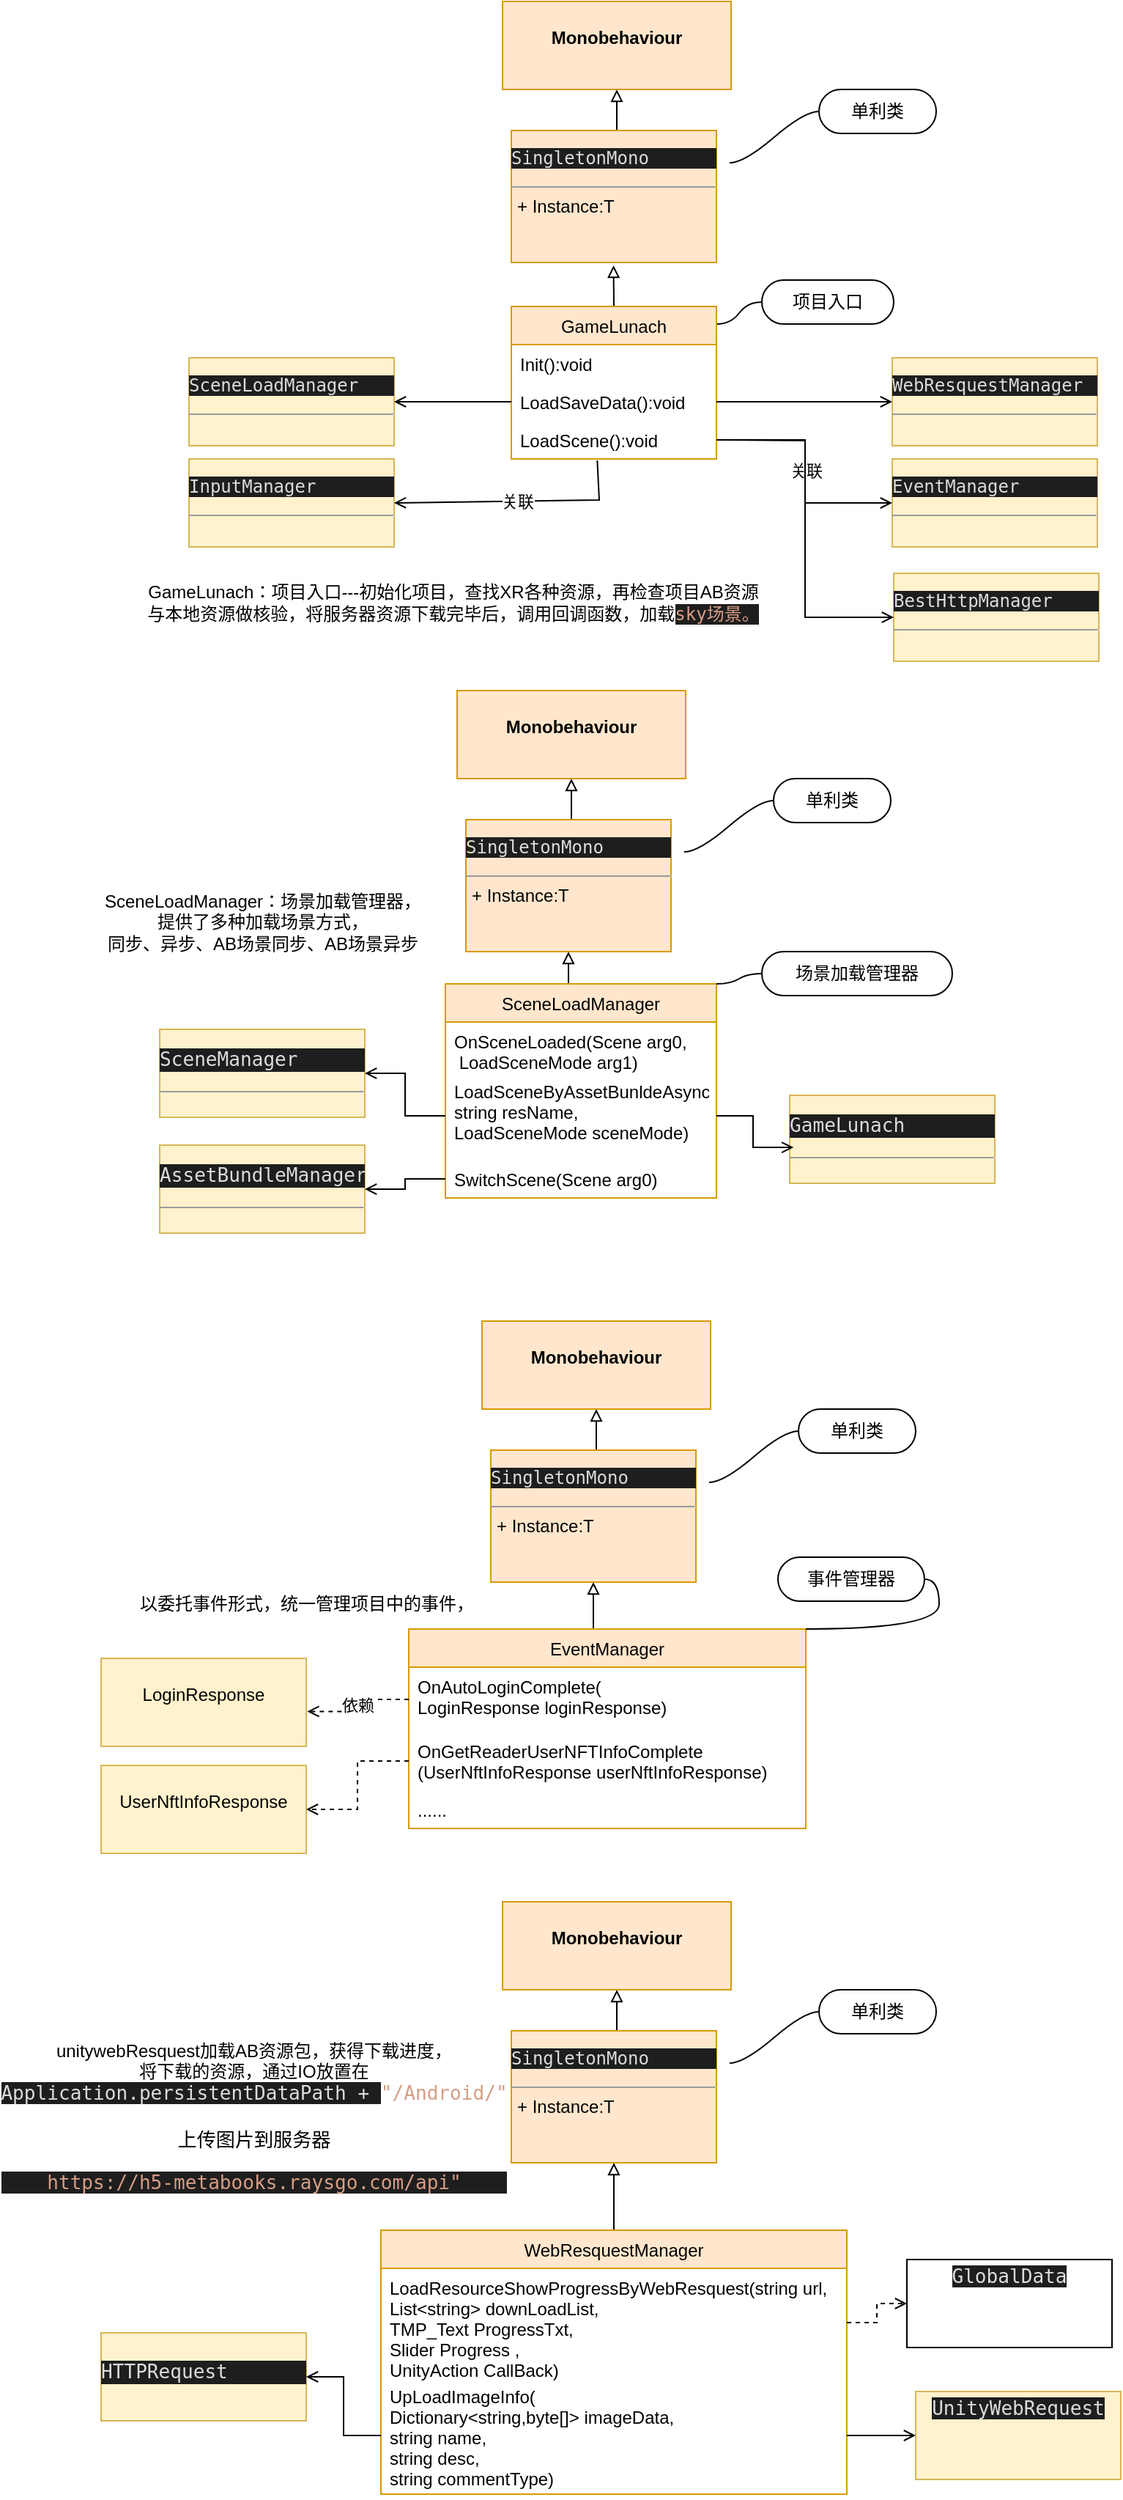 <mxfile version="20.3.1" type="github">
  <diagram id="prtHgNgQTEPvFCAcTncT" name="Page-1">
    <mxGraphModel dx="1043" dy="624" grid="1" gridSize="10" guides="1" tooltips="1" connect="1" arrows="1" fold="1" page="1" pageScale="1" pageWidth="827" pageHeight="1169" math="0" shadow="0">
      <root>
        <mxCell id="0" />
        <mxCell id="1" parent="0" />
        <mxCell id="cpttU_InVNBxRJqcF3ay-3" value="项目入口" style="whiteSpace=wrap;html=1;rounded=1;arcSize=50;align=center;verticalAlign=middle;strokeWidth=1;autosize=1;spacing=4;treeFolding=1;treeMoving=1;newEdgeStyle={&quot;edgeStyle&quot;:&quot;entityRelationEdgeStyle&quot;,&quot;startArrow&quot;:&quot;none&quot;,&quot;endArrow&quot;:&quot;none&quot;,&quot;segment&quot;:10,&quot;curved&quot;:1};" vertex="1" parent="1">
          <mxGeometry x="521" y="230" width="90" height="30" as="geometry" />
        </mxCell>
        <mxCell id="cpttU_InVNBxRJqcF3ay-4" value="" style="edgeStyle=entityRelationEdgeStyle;startArrow=none;endArrow=none;segment=10;curved=1;rounded=0;" edge="1" target="cpttU_InVNBxRJqcF3ay-3" parent="1">
          <mxGeometry relative="1" as="geometry">
            <mxPoint x="490" y="260" as="sourcePoint" />
          </mxGeometry>
        </mxCell>
        <mxCell id="cpttU_InVNBxRJqcF3ay-50" style="edgeStyle=orthogonalEdgeStyle;rounded=0;orthogonalLoop=1;jettySize=auto;html=1;exitX=0.5;exitY=0;exitDx=0;exitDy=0;endArrow=block;endFill=0;" edge="1" parent="1" source="cpttU_InVNBxRJqcF3ay-18">
          <mxGeometry relative="1" as="geometry">
            <mxPoint x="419.762" y="220" as="targetPoint" />
          </mxGeometry>
        </mxCell>
        <mxCell id="cpttU_InVNBxRJqcF3ay-18" value="GameLunach" style="swimlane;fontStyle=0;childLayout=stackLayout;horizontal=1;startSize=26;fillColor=#ffe6cc;horizontalStack=0;resizeParent=1;resizeParentMax=0;resizeLast=0;collapsible=1;marginBottom=0;strokeColor=#d79b00;" vertex="1" parent="1">
          <mxGeometry x="350" y="248" width="140" height="104" as="geometry" />
        </mxCell>
        <mxCell id="cpttU_InVNBxRJqcF3ay-19" value="Init():void" style="text;strokeColor=none;fillColor=none;align=left;verticalAlign=top;spacingLeft=4;spacingRight=4;overflow=hidden;rotatable=0;points=[[0,0.5],[1,0.5]];portConstraint=eastwest;" vertex="1" parent="cpttU_InVNBxRJqcF3ay-18">
          <mxGeometry y="26" width="140" height="26" as="geometry" />
        </mxCell>
        <mxCell id="cpttU_InVNBxRJqcF3ay-20" value="LoadSaveData():void" style="text;strokeColor=none;fillColor=none;align=left;verticalAlign=top;spacingLeft=4;spacingRight=4;overflow=hidden;rotatable=0;points=[[0,0.5],[1,0.5]];portConstraint=eastwest;" vertex="1" parent="cpttU_InVNBxRJqcF3ay-18">
          <mxGeometry y="52" width="140" height="26" as="geometry" />
        </mxCell>
        <mxCell id="cpttU_InVNBxRJqcF3ay-21" value="LoadScene():void" style="text;strokeColor=none;fillColor=none;align=left;verticalAlign=top;spacingLeft=4;spacingRight=4;overflow=hidden;rotatable=0;points=[[0,0.5],[1,0.5]];portConstraint=eastwest;" vertex="1" parent="cpttU_InVNBxRJqcF3ay-18">
          <mxGeometry y="78" width="140" height="26" as="geometry" />
        </mxCell>
        <mxCell id="cpttU_InVNBxRJqcF3ay-51" style="edgeStyle=orthogonalEdgeStyle;rounded=0;orthogonalLoop=1;jettySize=auto;html=1;exitX=0.5;exitY=0;exitDx=0;exitDy=0;entryX=0.5;entryY=1;entryDx=0;entryDy=0;endArrow=block;endFill=0;" edge="1" parent="1" source="cpttU_InVNBxRJqcF3ay-23" target="cpttU_InVNBxRJqcF3ay-29">
          <mxGeometry relative="1" as="geometry" />
        </mxCell>
        <mxCell id="cpttU_InVNBxRJqcF3ay-23" value="&lt;pre style=&quot;background-color:#1e1e1e;color:#dcdcdc;font-family:&#39;Consolas&#39;,monospace;font-size:9.0pt;&quot;&gt;SingletonMono&lt;/pre&gt;&lt;hr size=&quot;1&quot;&gt;&lt;p style=&quot;margin:0px;margin-left:4px;&quot;&gt;+ Instance:T&lt;/p&gt;" style="verticalAlign=top;align=left;overflow=fill;fontSize=12;fontFamily=Helvetica;html=1;fillColor=#ffe6cc;strokeColor=#d79b00;" vertex="1" parent="1">
          <mxGeometry x="350" y="128" width="140" height="90" as="geometry" />
        </mxCell>
        <mxCell id="cpttU_InVNBxRJqcF3ay-27" value="单利类" style="whiteSpace=wrap;html=1;rounded=1;arcSize=50;align=center;verticalAlign=middle;strokeWidth=1;autosize=1;spacing=4;treeFolding=1;treeMoving=1;newEdgeStyle={&quot;edgeStyle&quot;:&quot;entityRelationEdgeStyle&quot;,&quot;startArrow&quot;:&quot;none&quot;,&quot;endArrow&quot;:&quot;none&quot;,&quot;segment&quot;:10,&quot;curved&quot;:1};labelBackgroundColor=none;" vertex="1" parent="1">
          <mxGeometry x="560" y="100" width="80" height="30" as="geometry" />
        </mxCell>
        <mxCell id="cpttU_InVNBxRJqcF3ay-28" value="" style="edgeStyle=entityRelationEdgeStyle;startArrow=none;endArrow=none;segment=10;curved=1;rounded=0;" edge="1" target="cpttU_InVNBxRJqcF3ay-27" parent="1">
          <mxGeometry relative="1" as="geometry">
            <mxPoint x="499" y="150" as="sourcePoint" />
          </mxGeometry>
        </mxCell>
        <mxCell id="cpttU_InVNBxRJqcF3ay-29" value="&lt;p style=&quot;margin:0px;margin-top:4px;text-align:center;&quot;&gt;&lt;br&gt;&lt;b&gt;Monobehaviour&lt;/b&gt;&lt;/p&gt;" style="verticalAlign=top;align=left;overflow=fill;fontSize=12;fontFamily=Helvetica;html=1;labelBackgroundColor=none;fillColor=#ffe6cc;strokeColor=#d79b00;" vertex="1" parent="1">
          <mxGeometry x="344" y="40" width="156" height="60" as="geometry" />
        </mxCell>
        <mxCell id="cpttU_InVNBxRJqcF3ay-31" value="&lt;pre style=&quot;background-color:#1e1e1e;color:#dcdcdc;font-family:&#39;Consolas&#39;,monospace;font-size:9.0pt;&quot;&gt;SceneLoadManager&lt;/pre&gt;&lt;hr size=&quot;1&quot;&gt;&lt;div style=&quot;height:2px;&quot;&gt;&lt;/div&gt;" style="verticalAlign=top;align=left;overflow=fill;fontSize=12;fontFamily=Helvetica;html=1;labelBackgroundColor=none;fillColor=#fff2cc;strokeColor=#d6b656;" vertex="1" parent="1">
          <mxGeometry x="130" y="283" width="140" height="60" as="geometry" />
        </mxCell>
        <mxCell id="cpttU_InVNBxRJqcF3ay-33" value="&lt;pre style=&quot;background-color:#1e1e1e;color:#dcdcdc;font-family:&#39;Consolas&#39;,monospace;font-size:9.0pt;&quot;&gt;InputManager&lt;/pre&gt;&lt;hr size=&quot;1&quot;&gt;&lt;div style=&quot;height:2px;&quot;&gt;&lt;/div&gt;" style="verticalAlign=top;align=left;overflow=fill;fontSize=12;fontFamily=Helvetica;html=1;labelBackgroundColor=none;fillColor=#fff2cc;strokeColor=#d6b656;" vertex="1" parent="1">
          <mxGeometry x="130" y="352" width="140" height="60" as="geometry" />
        </mxCell>
        <mxCell id="cpttU_InVNBxRJqcF3ay-34" value="关联" style="endArrow=open;endFill=0;html=1;rounded=0;exitX=0.419;exitY=1.038;exitDx=0;exitDy=0;entryX=1;entryY=0.5;entryDx=0;entryDy=0;exitPerimeter=0;" edge="1" parent="1" source="cpttU_InVNBxRJqcF3ay-21" target="cpttU_InVNBxRJqcF3ay-33">
          <mxGeometry width="160" relative="1" as="geometry">
            <mxPoint x="450" y="360" as="sourcePoint" />
            <mxPoint x="414" y="350" as="targetPoint" />
            <Array as="points">
              <mxPoint x="410" y="380" />
            </Array>
          </mxGeometry>
        </mxCell>
        <mxCell id="cpttU_InVNBxRJqcF3ay-35" value="&lt;pre style=&quot;background-color:#1e1e1e;color:#dcdcdc;font-family:&#39;Consolas&#39;,monospace;font-size:9.0pt;&quot;&gt;WebResquestManager&lt;/pre&gt;&lt;hr size=&quot;1&quot;&gt;&lt;div style=&quot;height:2px;&quot;&gt;&lt;/div&gt;" style="verticalAlign=top;align=left;overflow=fill;fontSize=12;fontFamily=Helvetica;html=1;labelBackgroundColor=none;fillColor=#fff2cc;strokeColor=#d6b656;" vertex="1" parent="1">
          <mxGeometry x="610" y="283" width="140" height="60" as="geometry" />
        </mxCell>
        <mxCell id="cpttU_InVNBxRJqcF3ay-37" value="&lt;pre style=&quot;background-color:#1e1e1e;color:#dcdcdc;font-family:&#39;Consolas&#39;,monospace;font-size:9.0pt;&quot;&gt;EventManager&lt;/pre&gt;&lt;hr size=&quot;1&quot;&gt;&lt;div style=&quot;height:2px;&quot;&gt;&lt;/div&gt;" style="verticalAlign=top;align=left;overflow=fill;fontSize=12;fontFamily=Helvetica;html=1;labelBackgroundColor=none;fillColor=#fff2cc;strokeColor=#d6b656;" vertex="1" parent="1">
          <mxGeometry x="610" y="352" width="140" height="60" as="geometry" />
        </mxCell>
        <mxCell id="cpttU_InVNBxRJqcF3ay-38" value="关联" style="edgeStyle=orthogonalEdgeStyle;rounded=0;orthogonalLoop=1;jettySize=auto;html=1;entryX=0;entryY=0.5;entryDx=0;entryDy=0;endArrow=open;endFill=0;" edge="1" parent="1" target="cpttU_InVNBxRJqcF3ay-37">
          <mxGeometry relative="1" as="geometry">
            <mxPoint x="490" y="339" as="sourcePoint" />
          </mxGeometry>
        </mxCell>
        <mxCell id="cpttU_InVNBxRJqcF3ay-57" style="edgeStyle=orthogonalEdgeStyle;rounded=0;orthogonalLoop=1;jettySize=auto;html=1;exitX=0.5;exitY=0;exitDx=0;exitDy=0;entryX=0.5;entryY=1;entryDx=0;entryDy=0;endArrow=block;endFill=0;" edge="1" parent="1" source="cpttU_InVNBxRJqcF3ay-40" target="cpttU_InVNBxRJqcF3ay-53">
          <mxGeometry relative="1" as="geometry" />
        </mxCell>
        <mxCell id="cpttU_InVNBxRJqcF3ay-40" value="SceneLoadManager" style="swimlane;fontStyle=0;childLayout=stackLayout;horizontal=1;startSize=26;fillColor=#ffe6cc;horizontalStack=0;resizeParent=1;resizeParentMax=0;resizeLast=0;collapsible=1;marginBottom=0;labelBackgroundColor=none;strokeColor=#d79b00;" vertex="1" parent="1">
          <mxGeometry x="305" y="710" width="185" height="146" as="geometry" />
        </mxCell>
        <mxCell id="cpttU_InVNBxRJqcF3ay-42" value="OnSceneLoaded(Scene arg0,&#xa; LoadSceneMode arg1)" style="text;strokeColor=none;fillColor=none;align=left;verticalAlign=top;spacingLeft=4;spacingRight=4;overflow=hidden;rotatable=0;points=[[0,0.5],[1,0.5]];portConstraint=eastwest;labelBackgroundColor=none;" vertex="1" parent="cpttU_InVNBxRJqcF3ay-40">
          <mxGeometry y="26" width="185" height="34" as="geometry" />
        </mxCell>
        <mxCell id="cpttU_InVNBxRJqcF3ay-41" value="LoadSceneByAssetBunldeAsync(string abName,&#xa; string resName,&#xa;LoadSceneMode sceneMode)" style="text;strokeColor=none;fillColor=none;align=left;verticalAlign=top;spacingLeft=4;spacingRight=4;overflow=hidden;rotatable=0;points=[[0,0.5],[1,0.5]];portConstraint=eastwest;labelBackgroundColor=none;" vertex="1" parent="cpttU_InVNBxRJqcF3ay-40">
          <mxGeometry y="60" width="185" height="60" as="geometry" />
        </mxCell>
        <mxCell id="cpttU_InVNBxRJqcF3ay-43" value="SwitchScene(Scene arg0)" style="text;strokeColor=none;fillColor=none;align=left;verticalAlign=top;spacingLeft=4;spacingRight=4;overflow=hidden;rotatable=0;points=[[0,0.5],[1,0.5]];portConstraint=eastwest;labelBackgroundColor=none;" vertex="1" parent="cpttU_InVNBxRJqcF3ay-40">
          <mxGeometry y="120" width="185" height="26" as="geometry" />
        </mxCell>
        <mxCell id="cpttU_InVNBxRJqcF3ay-44" value="&lt;pre style=&quot;background-color:#1e1e1e;color:#dcdcdc;font-family:&#39;Consolas&#39;,monospace;font-size:9.0pt;&quot;&gt;BestHttpManager&lt;/pre&gt;&lt;hr size=&quot;1&quot;&gt;&lt;div style=&quot;height:2px;&quot;&gt;&lt;/div&gt;" style="verticalAlign=top;align=left;overflow=fill;fontSize=12;fontFamily=Helvetica;html=1;labelBackgroundColor=none;fillColor=#fff2cc;strokeColor=#d6b656;" vertex="1" parent="1">
          <mxGeometry x="611" y="430" width="140" height="60" as="geometry" />
        </mxCell>
        <mxCell id="cpttU_InVNBxRJqcF3ay-45" style="edgeStyle=orthogonalEdgeStyle;rounded=0;orthogonalLoop=1;jettySize=auto;html=1;exitX=1;exitY=0.5;exitDx=0;exitDy=0;entryX=0;entryY=0.5;entryDx=0;entryDy=0;endArrow=open;endFill=0;" edge="1" parent="1" source="cpttU_InVNBxRJqcF3ay-21" target="cpttU_InVNBxRJqcF3ay-44">
          <mxGeometry relative="1" as="geometry" />
        </mxCell>
        <mxCell id="cpttU_InVNBxRJqcF3ay-46" value="GameLunach：项目入口---初始化项目，查找XR各种资源，再检查项目AB资源&lt;br&gt;与本地资源做核验，将服务器资源下载完毕后，调用回调函数，加载&lt;span style=&quot;color: rgb(214, 157, 133); background-color: rgb(30, 30, 30); font-family: Consolas, monospace; font-size: 9pt;&quot;&gt;sky场景。&lt;/span&gt;" style="text;html=1;align=center;verticalAlign=middle;resizable=0;points=[];autosize=1;strokeColor=none;fillColor=none;" vertex="1" parent="1">
          <mxGeometry x="90" y="430" width="440" height="40" as="geometry" />
        </mxCell>
        <mxCell id="cpttU_InVNBxRJqcF3ay-47" value="场景加载管理器" style="whiteSpace=wrap;html=1;rounded=1;arcSize=50;align=center;verticalAlign=middle;strokeWidth=1;autosize=1;spacing=4;treeFolding=1;treeMoving=1;newEdgeStyle={&quot;edgeStyle&quot;:&quot;entityRelationEdgeStyle&quot;,&quot;startArrow&quot;:&quot;none&quot;,&quot;endArrow&quot;:&quot;none&quot;,&quot;segment&quot;:10,&quot;curved&quot;:1};labelBackgroundColor=none;" vertex="1" parent="1">
          <mxGeometry x="521" y="688" width="130" height="30" as="geometry" />
        </mxCell>
        <mxCell id="cpttU_InVNBxRJqcF3ay-48" value="" style="edgeStyle=entityRelationEdgeStyle;startArrow=none;endArrow=none;segment=10;curved=1;rounded=0;exitX=1;exitY=0;exitDx=0;exitDy=0;" edge="1" target="cpttU_InVNBxRJqcF3ay-47" parent="1" source="cpttU_InVNBxRJqcF3ay-40">
          <mxGeometry relative="1" as="geometry">
            <mxPoint x="475" y="730" as="sourcePoint" />
          </mxGeometry>
        </mxCell>
        <mxCell id="cpttU_InVNBxRJqcF3ay-52" style="edgeStyle=orthogonalEdgeStyle;rounded=0;orthogonalLoop=1;jettySize=auto;html=1;exitX=0.5;exitY=0;exitDx=0;exitDy=0;entryX=0.5;entryY=1;entryDx=0;entryDy=0;endArrow=block;endFill=0;" edge="1" parent="1" source="cpttU_InVNBxRJqcF3ay-53" target="cpttU_InVNBxRJqcF3ay-56">
          <mxGeometry relative="1" as="geometry" />
        </mxCell>
        <mxCell id="cpttU_InVNBxRJqcF3ay-53" value="&lt;pre style=&quot;background-color:#1e1e1e;color:#dcdcdc;font-family:&#39;Consolas&#39;,monospace;font-size:9.0pt;&quot;&gt;SingletonMono&lt;/pre&gt;&lt;hr size=&quot;1&quot;&gt;&lt;p style=&quot;margin:0px;margin-left:4px;&quot;&gt;+ Instance:T&lt;/p&gt;" style="verticalAlign=top;align=left;overflow=fill;fontSize=12;fontFamily=Helvetica;html=1;fillColor=#ffe6cc;strokeColor=#d79b00;" vertex="1" parent="1">
          <mxGeometry x="319" y="598" width="140" height="90" as="geometry" />
        </mxCell>
        <mxCell id="cpttU_InVNBxRJqcF3ay-54" value="单利类" style="whiteSpace=wrap;html=1;rounded=1;arcSize=50;align=center;verticalAlign=middle;strokeWidth=1;autosize=1;spacing=4;treeFolding=1;treeMoving=1;newEdgeStyle={&quot;edgeStyle&quot;:&quot;entityRelationEdgeStyle&quot;,&quot;startArrow&quot;:&quot;none&quot;,&quot;endArrow&quot;:&quot;none&quot;,&quot;segment&quot;:10,&quot;curved&quot;:1};labelBackgroundColor=none;" vertex="1" parent="1">
          <mxGeometry x="529" y="570" width="80" height="30" as="geometry" />
        </mxCell>
        <mxCell id="cpttU_InVNBxRJqcF3ay-55" value="" style="edgeStyle=entityRelationEdgeStyle;startArrow=none;endArrow=none;segment=10;curved=1;rounded=0;" edge="1" parent="1" target="cpttU_InVNBxRJqcF3ay-54">
          <mxGeometry relative="1" as="geometry">
            <mxPoint x="468" y="620" as="sourcePoint" />
          </mxGeometry>
        </mxCell>
        <mxCell id="cpttU_InVNBxRJqcF3ay-56" value="&lt;p style=&quot;margin:0px;margin-top:4px;text-align:center;&quot;&gt;&lt;br&gt;&lt;b&gt;Monobehaviour&lt;/b&gt;&lt;/p&gt;" style="verticalAlign=top;align=left;overflow=fill;fontSize=12;fontFamily=Helvetica;html=1;labelBackgroundColor=none;fillColor=#ffe6cc;strokeColor=#d79b00;" vertex="1" parent="1">
          <mxGeometry x="313" y="510" width="156" height="60" as="geometry" />
        </mxCell>
        <mxCell id="cpttU_InVNBxRJqcF3ay-58" value="&lt;pre style=&quot;background-color:#1e1e1e;color:#dcdcdc;font-family:&#39;Consolas&#39;,monospace;font-size:9.8pt;&quot;&gt;SceneManager&lt;/pre&gt;&lt;hr size=&quot;1&quot;&gt;&lt;div style=&quot;height:2px;&quot;&gt;&lt;/div&gt;" style="verticalAlign=top;align=left;overflow=fill;fontSize=12;fontFamily=Helvetica;html=1;labelBackgroundColor=none;fillColor=#fff2cc;strokeColor=#d6b656;" vertex="1" parent="1">
          <mxGeometry x="110" y="741" width="140" height="60" as="geometry" />
        </mxCell>
        <mxCell id="cpttU_InVNBxRJqcF3ay-59" style="edgeStyle=orthogonalEdgeStyle;rounded=0;orthogonalLoop=1;jettySize=auto;html=1;exitX=0;exitY=0.5;exitDx=0;exitDy=0;entryX=1;entryY=0.5;entryDx=0;entryDy=0;endArrow=open;endFill=0;" edge="1" parent="1" source="cpttU_InVNBxRJqcF3ay-41" target="cpttU_InVNBxRJqcF3ay-58">
          <mxGeometry relative="1" as="geometry" />
        </mxCell>
        <mxCell id="cpttU_InVNBxRJqcF3ay-60" value="&lt;pre style=&quot;background-color:#1e1e1e;color:#dcdcdc;font-family:&#39;Consolas&#39;,monospace;font-size:9.8pt;&quot;&gt;AssetBundleManager&lt;/pre&gt;&lt;hr size=&quot;1&quot;&gt;&lt;div style=&quot;height:2px;&quot;&gt;&lt;/div&gt;" style="verticalAlign=top;align=left;overflow=fill;fontSize=12;fontFamily=Helvetica;html=1;labelBackgroundColor=none;fillColor=#fff2cc;strokeColor=#d6b656;" vertex="1" parent="1">
          <mxGeometry x="110" y="820" width="140" height="60" as="geometry" />
        </mxCell>
        <mxCell id="cpttU_InVNBxRJqcF3ay-61" style="edgeStyle=orthogonalEdgeStyle;rounded=0;orthogonalLoop=1;jettySize=auto;html=1;exitX=0;exitY=0.5;exitDx=0;exitDy=0;entryX=1;entryY=0.5;entryDx=0;entryDy=0;endArrow=open;endFill=0;" edge="1" parent="1" source="cpttU_InVNBxRJqcF3ay-43" target="cpttU_InVNBxRJqcF3ay-60">
          <mxGeometry relative="1" as="geometry" />
        </mxCell>
        <mxCell id="cpttU_InVNBxRJqcF3ay-62" value="&lt;pre style=&quot;background-color:#1e1e1e;color:#dcdcdc;font-family:&#39;Consolas&#39;,monospace;font-size:9.8pt;&quot;&gt;GameLunach&lt;/pre&gt;&lt;hr size=&quot;1&quot;&gt;&lt;div style=&quot;height:2px;&quot;&gt;&lt;/div&gt;" style="verticalAlign=top;align=left;overflow=fill;fontSize=12;fontFamily=Helvetica;html=1;labelBackgroundColor=none;fillColor=#fff2cc;strokeColor=#d6b656;" vertex="1" parent="1">
          <mxGeometry x="540" y="786" width="140" height="60" as="geometry" />
        </mxCell>
        <mxCell id="cpttU_InVNBxRJqcF3ay-63" style="edgeStyle=orthogonalEdgeStyle;rounded=0;orthogonalLoop=1;jettySize=auto;html=1;exitX=1;exitY=0.5;exitDx=0;exitDy=0;entryX=0.019;entryY=0.592;entryDx=0;entryDy=0;entryPerimeter=0;endArrow=open;endFill=0;" edge="1" parent="1" source="cpttU_InVNBxRJqcF3ay-41" target="cpttU_InVNBxRJqcF3ay-62">
          <mxGeometry relative="1" as="geometry" />
        </mxCell>
        <mxCell id="cpttU_InVNBxRJqcF3ay-64" value="SceneLoadManager：场景加载管理器，&lt;br&gt;提供了多种加载场景方式，&lt;br&gt;同步、异步、AB场景同步、AB场景异步" style="text;html=1;align=center;verticalAlign=middle;resizable=0;points=[];autosize=1;strokeColor=none;fillColor=none;" vertex="1" parent="1">
          <mxGeometry x="60" y="638" width="240" height="60" as="geometry" />
        </mxCell>
        <mxCell id="cpttU_InVNBxRJqcF3ay-79" style="edgeStyle=orthogonalEdgeStyle;rounded=0;orthogonalLoop=1;jettySize=auto;html=1;exitX=0.5;exitY=0;exitDx=0;exitDy=0;entryX=0.5;entryY=1;entryDx=0;entryDy=0;endArrow=block;endFill=0;" edge="1" parent="1" source="cpttU_InVNBxRJqcF3ay-70" target="cpttU_InVNBxRJqcF3ay-75">
          <mxGeometry relative="1" as="geometry" />
        </mxCell>
        <mxCell id="cpttU_InVNBxRJqcF3ay-70" value="EventManager" style="swimlane;fontStyle=0;childLayout=stackLayout;horizontal=1;startSize=26;fillColor=#ffe6cc;horizontalStack=0;resizeParent=1;resizeParentMax=0;resizeLast=0;collapsible=1;marginBottom=0;labelBackgroundColor=none;strokeColor=#d79b00;" vertex="1" parent="1">
          <mxGeometry x="280" y="1150" width="271" height="136" as="geometry" />
        </mxCell>
        <mxCell id="cpttU_InVNBxRJqcF3ay-71" value="OnAutoLoginComplete(&#xa;LoginResponse loginResponse)" style="text;strokeColor=none;fillColor=none;align=left;verticalAlign=top;spacingLeft=4;spacingRight=4;overflow=hidden;rotatable=0;points=[[0,0.5],[1,0.5]];portConstraint=eastwest;labelBackgroundColor=none;" vertex="1" parent="cpttU_InVNBxRJqcF3ay-70">
          <mxGeometry y="26" width="271" height="44" as="geometry" />
        </mxCell>
        <mxCell id="cpttU_InVNBxRJqcF3ay-72" value="OnGetReaderUserNFTInfoComplete&#xa;(UserNftInfoResponse userNftInfoResponse)" style="text;strokeColor=none;fillColor=none;align=left;verticalAlign=top;spacingLeft=4;spacingRight=4;overflow=hidden;rotatable=0;points=[[0,0.5],[1,0.5]];portConstraint=eastwest;labelBackgroundColor=none;" vertex="1" parent="cpttU_InVNBxRJqcF3ay-70">
          <mxGeometry y="70" width="271" height="40" as="geometry" />
        </mxCell>
        <mxCell id="cpttU_InVNBxRJqcF3ay-73" value="......" style="text;strokeColor=none;fillColor=none;align=left;verticalAlign=top;spacingLeft=4;spacingRight=4;overflow=hidden;rotatable=0;points=[[0,0.5],[1,0.5]];portConstraint=eastwest;labelBackgroundColor=none;" vertex="1" parent="cpttU_InVNBxRJqcF3ay-70">
          <mxGeometry y="110" width="271" height="26" as="geometry" />
        </mxCell>
        <mxCell id="cpttU_InVNBxRJqcF3ay-74" style="edgeStyle=orthogonalEdgeStyle;rounded=0;orthogonalLoop=1;jettySize=auto;html=1;exitX=0.5;exitY=0;exitDx=0;exitDy=0;entryX=0.5;entryY=1;entryDx=0;entryDy=0;endArrow=block;endFill=0;" edge="1" parent="1" source="cpttU_InVNBxRJqcF3ay-75" target="cpttU_InVNBxRJqcF3ay-78">
          <mxGeometry relative="1" as="geometry" />
        </mxCell>
        <mxCell id="cpttU_InVNBxRJqcF3ay-75" value="&lt;pre style=&quot;background-color:#1e1e1e;color:#dcdcdc;font-family:&#39;Consolas&#39;,monospace;font-size:9.0pt;&quot;&gt;SingletonMono&lt;/pre&gt;&lt;hr size=&quot;1&quot;&gt;&lt;p style=&quot;margin:0px;margin-left:4px;&quot;&gt;+ Instance:T&lt;/p&gt;" style="verticalAlign=top;align=left;overflow=fill;fontSize=12;fontFamily=Helvetica;html=1;fillColor=#ffe6cc;strokeColor=#d79b00;" vertex="1" parent="1">
          <mxGeometry x="336" y="1028" width="140" height="90" as="geometry" />
        </mxCell>
        <mxCell id="cpttU_InVNBxRJqcF3ay-76" value="单利类" style="whiteSpace=wrap;html=1;rounded=1;arcSize=50;align=center;verticalAlign=middle;strokeWidth=1;autosize=1;spacing=4;treeFolding=1;treeMoving=1;newEdgeStyle={&quot;edgeStyle&quot;:&quot;entityRelationEdgeStyle&quot;,&quot;startArrow&quot;:&quot;none&quot;,&quot;endArrow&quot;:&quot;none&quot;,&quot;segment&quot;:10,&quot;curved&quot;:1};labelBackgroundColor=none;" vertex="1" parent="1">
          <mxGeometry x="546" y="1000" width="80" height="30" as="geometry" />
        </mxCell>
        <mxCell id="cpttU_InVNBxRJqcF3ay-77" value="" style="edgeStyle=entityRelationEdgeStyle;startArrow=none;endArrow=none;segment=10;curved=1;rounded=0;" edge="1" parent="1" target="cpttU_InVNBxRJqcF3ay-76">
          <mxGeometry relative="1" as="geometry">
            <mxPoint x="485" y="1050" as="sourcePoint" />
          </mxGeometry>
        </mxCell>
        <mxCell id="cpttU_InVNBxRJqcF3ay-78" value="&lt;p style=&quot;margin:0px;margin-top:4px;text-align:center;&quot;&gt;&lt;br&gt;&lt;b&gt;Monobehaviour&lt;/b&gt;&lt;/p&gt;" style="verticalAlign=top;align=left;overflow=fill;fontSize=12;fontFamily=Helvetica;html=1;labelBackgroundColor=none;fillColor=#ffe6cc;strokeColor=#d79b00;" vertex="1" parent="1">
          <mxGeometry x="330" y="940" width="156" height="60" as="geometry" />
        </mxCell>
        <mxCell id="cpttU_InVNBxRJqcF3ay-80" value="事件管理器" style="whiteSpace=wrap;html=1;rounded=1;arcSize=50;align=center;verticalAlign=middle;strokeWidth=1;autosize=1;spacing=4;treeFolding=1;treeMoving=1;newEdgeStyle={&quot;edgeStyle&quot;:&quot;entityRelationEdgeStyle&quot;,&quot;startArrow&quot;:&quot;none&quot;,&quot;endArrow&quot;:&quot;none&quot;,&quot;segment&quot;:10,&quot;curved&quot;:1};labelBackgroundColor=none;" vertex="1" parent="1">
          <mxGeometry x="532" y="1101" width="100" height="30" as="geometry" />
        </mxCell>
        <mxCell id="cpttU_InVNBxRJqcF3ay-81" value="" style="edgeStyle=entityRelationEdgeStyle;startArrow=none;endArrow=none;segment=10;curved=1;rounded=0;exitX=1;exitY=0;exitDx=0;exitDy=0;" edge="1" target="cpttU_InVNBxRJqcF3ay-80" parent="1" source="cpttU_InVNBxRJqcF3ay-70">
          <mxGeometry relative="1" as="geometry">
            <mxPoint x="469" y="1134" as="sourcePoint" />
          </mxGeometry>
        </mxCell>
        <mxCell id="cpttU_InVNBxRJqcF3ay-82" value="以委托事件形式，统一管理项目中的事件，" style="text;html=1;align=center;verticalAlign=middle;resizable=0;points=[];autosize=1;strokeColor=none;fillColor=none;" vertex="1" parent="1">
          <mxGeometry x="85" y="1118" width="250" height="30" as="geometry" />
        </mxCell>
        <mxCell id="cpttU_InVNBxRJqcF3ay-83" value="&lt;p style=&quot;margin:0px;margin-top:4px;text-align:center;&quot;&gt;&lt;br&gt;&lt;span style=&quot;text-align: left;&quot;&gt;LoginResponse&lt;/span&gt;&lt;br&gt;&lt;/p&gt;" style="verticalAlign=top;align=left;overflow=fill;fontSize=12;fontFamily=Helvetica;html=1;labelBackgroundColor=none;fillColor=#fff2cc;strokeColor=#d6b656;" vertex="1" parent="1">
          <mxGeometry x="70" y="1170" width="140" height="60" as="geometry" />
        </mxCell>
        <mxCell id="cpttU_InVNBxRJqcF3ay-84" value="&lt;p style=&quot;margin:0px;margin-top:4px;text-align:center;&quot;&gt;&lt;br&gt;&lt;span style=&quot;text-align: left;&quot;&gt;UserNftInfoResponse&lt;/span&gt;&lt;br&gt;&lt;/p&gt;" style="verticalAlign=top;align=left;overflow=fill;fontSize=12;fontFamily=Helvetica;html=1;labelBackgroundColor=none;fillColor=#fff2cc;strokeColor=#d6b656;" vertex="1" parent="1">
          <mxGeometry x="70" y="1243" width="140" height="60" as="geometry" />
        </mxCell>
        <mxCell id="cpttU_InVNBxRJqcF3ay-87" value="依赖" style="edgeStyle=orthogonalEdgeStyle;rounded=0;orthogonalLoop=1;jettySize=auto;html=1;exitX=0;exitY=0.5;exitDx=0;exitDy=0;entryX=1.005;entryY=0.604;entryDx=0;entryDy=0;entryPerimeter=0;endArrow=open;endFill=0;dashed=1;" edge="1" parent="1" source="cpttU_InVNBxRJqcF3ay-71" target="cpttU_InVNBxRJqcF3ay-83">
          <mxGeometry relative="1" as="geometry" />
        </mxCell>
        <mxCell id="cpttU_InVNBxRJqcF3ay-88" style="edgeStyle=orthogonalEdgeStyle;rounded=0;orthogonalLoop=1;jettySize=auto;html=1;exitX=0;exitY=0.5;exitDx=0;exitDy=0;entryX=1;entryY=0.5;entryDx=0;entryDy=0;dashed=1;endArrow=open;endFill=0;" edge="1" parent="1" source="cpttU_InVNBxRJqcF3ay-72" target="cpttU_InVNBxRJqcF3ay-84">
          <mxGeometry relative="1" as="geometry" />
        </mxCell>
        <mxCell id="cpttU_InVNBxRJqcF3ay-89" style="edgeStyle=orthogonalEdgeStyle;rounded=0;orthogonalLoop=1;jettySize=auto;html=1;exitX=0;exitY=0.5;exitDx=0;exitDy=0;entryX=1;entryY=0.5;entryDx=0;entryDy=0;endArrow=open;endFill=0;" edge="1" parent="1" source="cpttU_InVNBxRJqcF3ay-20" target="cpttU_InVNBxRJqcF3ay-31">
          <mxGeometry relative="1" as="geometry" />
        </mxCell>
        <mxCell id="cpttU_InVNBxRJqcF3ay-90" style="edgeStyle=orthogonalEdgeStyle;rounded=0;orthogonalLoop=1;jettySize=auto;html=1;exitX=1;exitY=0.5;exitDx=0;exitDy=0;entryX=0;entryY=0.5;entryDx=0;entryDy=0;endArrow=open;endFill=0;" edge="1" parent="1" source="cpttU_InVNBxRJqcF3ay-20" target="cpttU_InVNBxRJqcF3ay-35">
          <mxGeometry relative="1" as="geometry" />
        </mxCell>
        <mxCell id="cpttU_InVNBxRJqcF3ay-101" style="edgeStyle=orthogonalEdgeStyle;rounded=0;orthogonalLoop=1;jettySize=auto;html=1;exitX=0.5;exitY=0;exitDx=0;exitDy=0;entryX=0.5;entryY=1;entryDx=0;entryDy=0;endArrow=block;endFill=0;" edge="1" parent="1" source="cpttU_InVNBxRJqcF3ay-91" target="cpttU_InVNBxRJqcF3ay-96">
          <mxGeometry relative="1" as="geometry" />
        </mxCell>
        <mxCell id="cpttU_InVNBxRJqcF3ay-91" value="WebResquestManager" style="swimlane;fontStyle=0;childLayout=stackLayout;horizontal=1;startSize=26;fillColor=#ffe6cc;horizontalStack=0;resizeParent=1;resizeParentMax=0;resizeLast=0;collapsible=1;marginBottom=0;labelBackgroundColor=none;strokeColor=#d79b00;" vertex="1" parent="1">
          <mxGeometry x="261" y="1560" width="318" height="180" as="geometry" />
        </mxCell>
        <mxCell id="cpttU_InVNBxRJqcF3ay-92" value=" LoadResourceShowProgressByWebResquest(string url,&#xa; List&lt;string&gt; downLoadList,&#xa;TMP_Text ProgressTxt,&#xa;Slider Progress ,&#xa;UnityAction CallBack)" style="text;strokeColor=none;fillColor=none;align=left;verticalAlign=top;spacingLeft=4;spacingRight=4;overflow=hidden;rotatable=0;points=[[0,0.5],[1,0.5]];portConstraint=eastwest;labelBackgroundColor=none;" vertex="1" parent="cpttU_InVNBxRJqcF3ay-91">
          <mxGeometry y="26" width="318" height="74" as="geometry" />
        </mxCell>
        <mxCell id="cpttU_InVNBxRJqcF3ay-93" value="UpLoadImageInfo(&#xa;Dictionary&lt;string,byte[]&gt; imageData,&#xa;string name,&#xa;string desc,&#xa;string commentType)" style="text;strokeColor=none;fillColor=none;align=left;verticalAlign=top;spacingLeft=4;spacingRight=4;overflow=hidden;rotatable=0;points=[[0,0.5],[1,0.5]];portConstraint=eastwest;labelBackgroundColor=none;" vertex="1" parent="cpttU_InVNBxRJqcF3ay-91">
          <mxGeometry y="100" width="318" height="80" as="geometry" />
        </mxCell>
        <mxCell id="cpttU_InVNBxRJqcF3ay-95" style="edgeStyle=orthogonalEdgeStyle;rounded=0;orthogonalLoop=1;jettySize=auto;html=1;exitX=0.5;exitY=0;exitDx=0;exitDy=0;entryX=0.5;entryY=1;entryDx=0;entryDy=0;endArrow=block;endFill=0;" edge="1" parent="1" source="cpttU_InVNBxRJqcF3ay-96" target="cpttU_InVNBxRJqcF3ay-99">
          <mxGeometry relative="1" as="geometry" />
        </mxCell>
        <mxCell id="cpttU_InVNBxRJqcF3ay-96" value="&lt;pre style=&quot;background-color:#1e1e1e;color:#dcdcdc;font-family:&#39;Consolas&#39;,monospace;font-size:9.0pt;&quot;&gt;SingletonMono&lt;/pre&gt;&lt;hr size=&quot;1&quot;&gt;&lt;p style=&quot;margin:0px;margin-left:4px;&quot;&gt;+ Instance:T&lt;/p&gt;" style="verticalAlign=top;align=left;overflow=fill;fontSize=12;fontFamily=Helvetica;html=1;fillColor=#ffe6cc;strokeColor=#d79b00;" vertex="1" parent="1">
          <mxGeometry x="350" y="1424" width="140" height="90" as="geometry" />
        </mxCell>
        <mxCell id="cpttU_InVNBxRJqcF3ay-97" value="单利类" style="whiteSpace=wrap;html=1;rounded=1;arcSize=50;align=center;verticalAlign=middle;strokeWidth=1;autosize=1;spacing=4;treeFolding=1;treeMoving=1;newEdgeStyle={&quot;edgeStyle&quot;:&quot;entityRelationEdgeStyle&quot;,&quot;startArrow&quot;:&quot;none&quot;,&quot;endArrow&quot;:&quot;none&quot;,&quot;segment&quot;:10,&quot;curved&quot;:1};labelBackgroundColor=none;" vertex="1" parent="1">
          <mxGeometry x="560" y="1396" width="80" height="30" as="geometry" />
        </mxCell>
        <mxCell id="cpttU_InVNBxRJqcF3ay-98" value="" style="edgeStyle=entityRelationEdgeStyle;startArrow=none;endArrow=none;segment=10;curved=1;rounded=0;" edge="1" parent="1" target="cpttU_InVNBxRJqcF3ay-97">
          <mxGeometry relative="1" as="geometry">
            <mxPoint x="499" y="1446.0" as="sourcePoint" />
          </mxGeometry>
        </mxCell>
        <mxCell id="cpttU_InVNBxRJqcF3ay-99" value="&lt;p style=&quot;margin:0px;margin-top:4px;text-align:center;&quot;&gt;&lt;br&gt;&lt;b&gt;Monobehaviour&lt;/b&gt;&lt;/p&gt;" style="verticalAlign=top;align=left;overflow=fill;fontSize=12;fontFamily=Helvetica;html=1;labelBackgroundColor=none;fillColor=#ffe6cc;strokeColor=#d79b00;" vertex="1" parent="1">
          <mxGeometry x="344" y="1336" width="156" height="60" as="geometry" />
        </mxCell>
        <mxCell id="cpttU_InVNBxRJqcF3ay-102" value="unitywebResquest加载AB资源包，获得下载进度，&lt;br&gt;将下载的资源，通过IO放置在&lt;br&gt;&lt;span style=&quot;background-color: rgb(30, 30, 30); color: rgb(220, 220, 220); font-family: Consolas, monospace; font-size: 9.8pt;&quot;&gt;Application.persistentDataPath + &lt;/span&gt;&lt;span style=&quot;font-family: Consolas, monospace; font-size: 9.8pt;&quot;&gt;&lt;font color=&quot;#d69d85&quot;&gt;&quot;/Android/&quot;&lt;/font&gt;&lt;br&gt;&lt;br&gt;上传图片到服务器&lt;br&gt;&lt;/span&gt;&lt;pre style=&quot;background-color:#1e1e1e;color:#dcdcdc;font-family:&#39;Consolas&#39;,monospace;font-size:9.8pt;&quot;&gt;&lt;span style=&quot;color:#d69d85;&quot;&gt;https://h5-metabooks.raysgo.com/api&quot;&lt;/span&gt;&lt;/pre&gt;" style="text;html=1;align=center;verticalAlign=middle;resizable=0;points=[];autosize=1;strokeColor=none;fillColor=none;" vertex="1" parent="1">
          <mxGeometry x="4" y="1424" width="340" height="130" as="geometry" />
        </mxCell>
        <mxCell id="cpttU_InVNBxRJqcF3ay-103" value="&lt;p style=&quot;margin:0px;margin-top:4px;text-align:center;&quot;&gt;&lt;/p&gt;&lt;div style=&quot;height:2px;&quot;&gt;&lt;/div&gt;&lt;pre style=&quot;background-color:#1e1e1e;color:#dcdcdc;font-family:&#39;Consolas&#39;,monospace;font-size:9.8pt;&quot;&gt;HTTPRequest&lt;/pre&gt;" style="verticalAlign=top;align=left;overflow=fill;fontSize=12;fontFamily=Helvetica;html=1;labelBackgroundColor=none;fillColor=#fff2cc;strokeColor=#d6b656;" vertex="1" parent="1">
          <mxGeometry x="70" y="1630" width="140" height="60" as="geometry" />
        </mxCell>
        <mxCell id="cpttU_InVNBxRJqcF3ay-104" style="edgeStyle=orthogonalEdgeStyle;rounded=0;orthogonalLoop=1;jettySize=auto;html=1;exitX=0;exitY=0.5;exitDx=0;exitDy=0;entryX=1;entryY=0.5;entryDx=0;entryDy=0;fontColor=#000000;endArrow=open;endFill=0;" edge="1" parent="1" source="cpttU_InVNBxRJqcF3ay-93" target="cpttU_InVNBxRJqcF3ay-103">
          <mxGeometry relative="1" as="geometry" />
        </mxCell>
        <mxCell id="cpttU_InVNBxRJqcF3ay-105" value="&lt;p style=&quot;margin:0px;margin-top:4px;text-align:center;&quot;&gt;&lt;span style=&quot;background-color: rgb(30, 30, 30); color: rgb(220, 220, 220); font-family: Consolas, monospace; font-size: 9.8pt; text-align: left;&quot;&gt;UnityWebRequest&lt;/span&gt;&lt;br&gt;&lt;/p&gt;" style="verticalAlign=top;align=left;overflow=fill;fontSize=12;fontFamily=Helvetica;html=1;labelBackgroundColor=none;fillColor=#fff2cc;strokeColor=#d6b656;" vertex="1" parent="1">
          <mxGeometry x="626" y="1670" width="140" height="60" as="geometry" />
        </mxCell>
        <mxCell id="cpttU_InVNBxRJqcF3ay-106" style="edgeStyle=orthogonalEdgeStyle;rounded=0;orthogonalLoop=1;jettySize=auto;html=1;exitX=1;exitY=0.5;exitDx=0;exitDy=0;entryX=0;entryY=0.5;entryDx=0;entryDy=0;fontColor=#000000;endArrow=open;endFill=0;" edge="1" parent="1" source="cpttU_InVNBxRJqcF3ay-93" target="cpttU_InVNBxRJqcF3ay-105">
          <mxGeometry relative="1" as="geometry" />
        </mxCell>
        <mxCell id="cpttU_InVNBxRJqcF3ay-107" value="&lt;p style=&quot;margin:0px;margin-top:4px;text-align:center;&quot;&gt;&lt;span style=&quot;background-color: rgb(30, 30, 30); color: rgb(220, 220, 220); font-family: Consolas, monospace; font-size: 9.8pt; text-align: left;&quot;&gt;GlobalData&lt;/span&gt;&lt;br&gt;&lt;/p&gt;" style="verticalAlign=top;align=left;overflow=fill;fontSize=12;fontFamily=Helvetica;html=1;labelBackgroundColor=none;fontColor=#000000;" vertex="1" parent="1">
          <mxGeometry x="620" y="1580" width="140" height="60" as="geometry" />
        </mxCell>
        <mxCell id="cpttU_InVNBxRJqcF3ay-108" style="edgeStyle=orthogonalEdgeStyle;rounded=0;orthogonalLoop=1;jettySize=auto;html=1;exitX=1;exitY=0.5;exitDx=0;exitDy=0;entryX=0;entryY=0.5;entryDx=0;entryDy=0;fontColor=#000000;endArrow=open;endFill=0;dashed=1;" edge="1" parent="1" source="cpttU_InVNBxRJqcF3ay-92" target="cpttU_InVNBxRJqcF3ay-107">
          <mxGeometry relative="1" as="geometry" />
        </mxCell>
      </root>
    </mxGraphModel>
  </diagram>
</mxfile>
